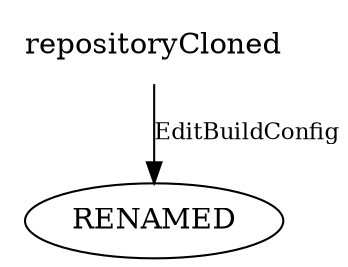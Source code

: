 digraph contract {
    node [shape=plaintext];
    { rank = same; "repositoryCloned"; }

    node [shape=ellipse];
    repositoryCloned -> RENAMED [label="EditBuildConfig", fontsize=11];

}
